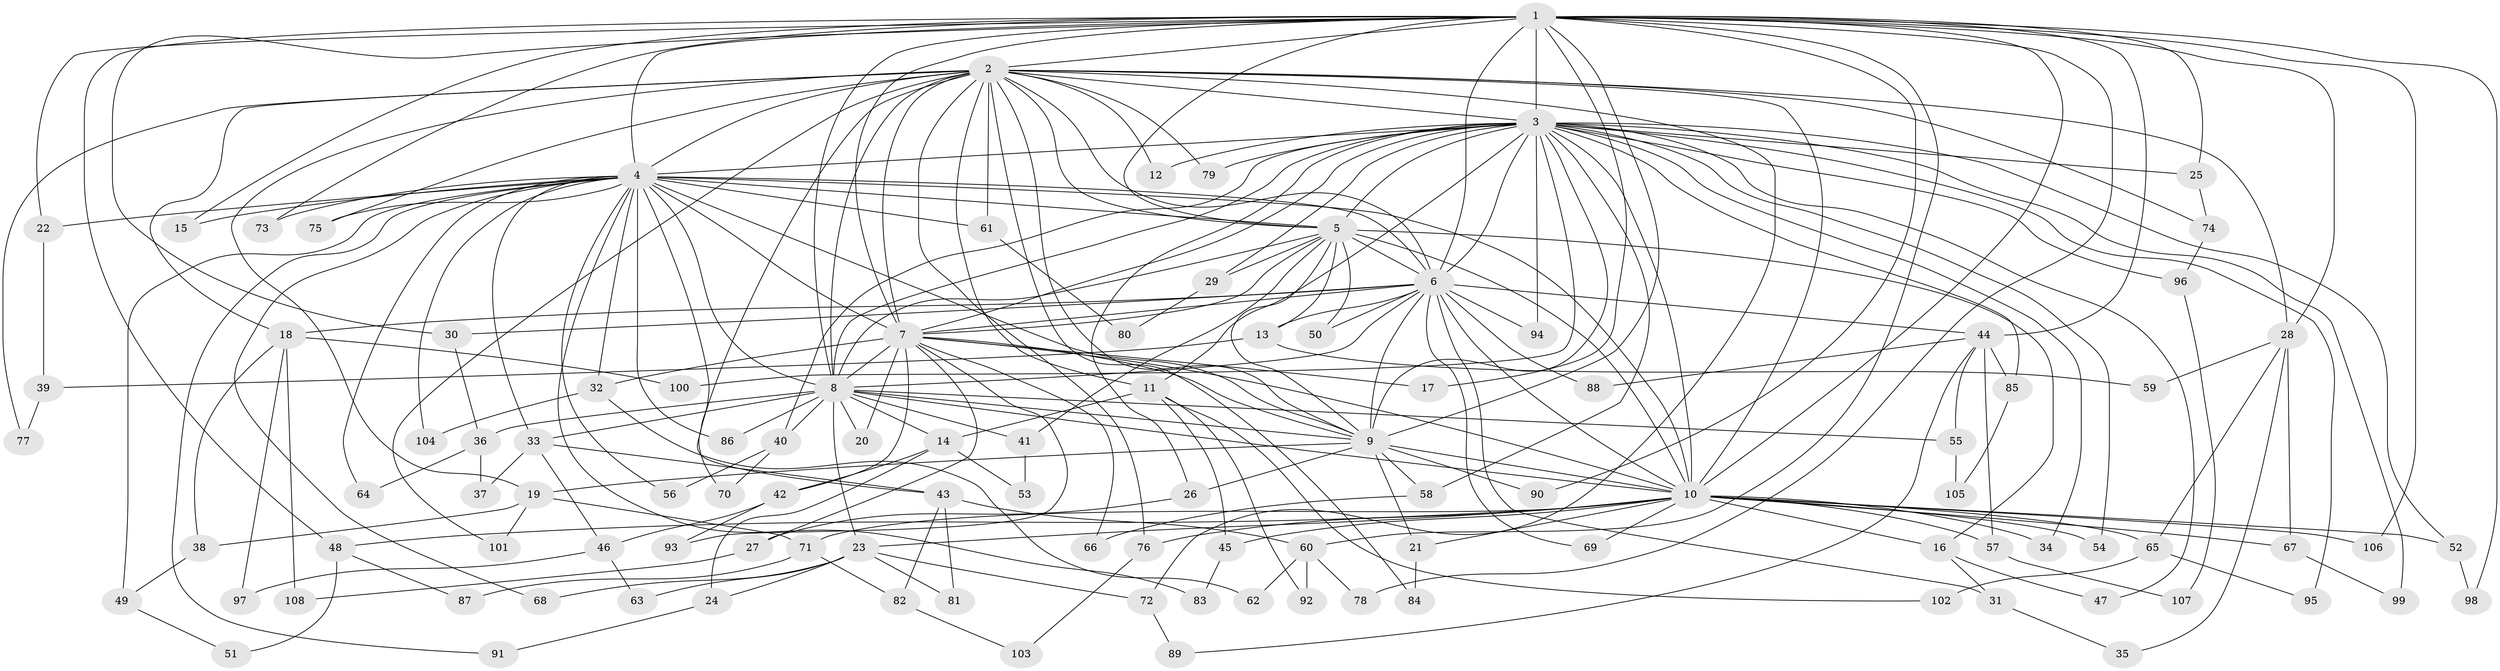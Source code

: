 // Generated by graph-tools (version 1.1) at 2025/01/03/09/25 03:01:29]
// undirected, 108 vertices, 241 edges
graph export_dot {
graph [start="1"]
  node [color=gray90,style=filled];
  1;
  2;
  3;
  4;
  5;
  6;
  7;
  8;
  9;
  10;
  11;
  12;
  13;
  14;
  15;
  16;
  17;
  18;
  19;
  20;
  21;
  22;
  23;
  24;
  25;
  26;
  27;
  28;
  29;
  30;
  31;
  32;
  33;
  34;
  35;
  36;
  37;
  38;
  39;
  40;
  41;
  42;
  43;
  44;
  45;
  46;
  47;
  48;
  49;
  50;
  51;
  52;
  53;
  54;
  55;
  56;
  57;
  58;
  59;
  60;
  61;
  62;
  63;
  64;
  65;
  66;
  67;
  68;
  69;
  70;
  71;
  72;
  73;
  74;
  75;
  76;
  77;
  78;
  79;
  80;
  81;
  82;
  83;
  84;
  85;
  86;
  87;
  88;
  89;
  90;
  91;
  92;
  93;
  94;
  95;
  96;
  97;
  98;
  99;
  100;
  101;
  102;
  103;
  104;
  105;
  106;
  107;
  108;
  1 -- 2;
  1 -- 3;
  1 -- 4;
  1 -- 5;
  1 -- 6;
  1 -- 7;
  1 -- 8;
  1 -- 9;
  1 -- 10;
  1 -- 15;
  1 -- 17;
  1 -- 22;
  1 -- 25;
  1 -- 28;
  1 -- 30;
  1 -- 44;
  1 -- 48;
  1 -- 60;
  1 -- 73;
  1 -- 78;
  1 -- 90;
  1 -- 98;
  1 -- 106;
  2 -- 3;
  2 -- 4;
  2 -- 5;
  2 -- 6;
  2 -- 7;
  2 -- 8;
  2 -- 9;
  2 -- 10;
  2 -- 11;
  2 -- 12;
  2 -- 18;
  2 -- 19;
  2 -- 28;
  2 -- 61;
  2 -- 70;
  2 -- 72;
  2 -- 74;
  2 -- 75;
  2 -- 76;
  2 -- 77;
  2 -- 79;
  2 -- 84;
  2 -- 101;
  3 -- 4;
  3 -- 5;
  3 -- 6;
  3 -- 7;
  3 -- 8;
  3 -- 9;
  3 -- 10;
  3 -- 11;
  3 -- 12;
  3 -- 25;
  3 -- 26;
  3 -- 29;
  3 -- 34;
  3 -- 40;
  3 -- 47;
  3 -- 52;
  3 -- 54;
  3 -- 58;
  3 -- 79;
  3 -- 85;
  3 -- 94;
  3 -- 95;
  3 -- 96;
  3 -- 99;
  3 -- 100;
  4 -- 5;
  4 -- 6;
  4 -- 7;
  4 -- 8;
  4 -- 9;
  4 -- 10;
  4 -- 15;
  4 -- 22;
  4 -- 32;
  4 -- 33;
  4 -- 43;
  4 -- 49;
  4 -- 56;
  4 -- 61;
  4 -- 64;
  4 -- 68;
  4 -- 73;
  4 -- 75;
  4 -- 83;
  4 -- 86;
  4 -- 91;
  4 -- 104;
  5 -- 6;
  5 -- 7;
  5 -- 8;
  5 -- 9;
  5 -- 10;
  5 -- 13;
  5 -- 16;
  5 -- 29;
  5 -- 41;
  5 -- 50;
  6 -- 7;
  6 -- 8;
  6 -- 9;
  6 -- 10;
  6 -- 13;
  6 -- 18;
  6 -- 30;
  6 -- 31;
  6 -- 44;
  6 -- 50;
  6 -- 69;
  6 -- 88;
  6 -- 94;
  7 -- 8;
  7 -- 9;
  7 -- 10;
  7 -- 17;
  7 -- 20;
  7 -- 27;
  7 -- 32;
  7 -- 42;
  7 -- 66;
  7 -- 93;
  8 -- 9;
  8 -- 10;
  8 -- 14;
  8 -- 20;
  8 -- 23;
  8 -- 33;
  8 -- 36;
  8 -- 40;
  8 -- 41;
  8 -- 55;
  8 -- 86;
  9 -- 10;
  9 -- 19;
  9 -- 21;
  9 -- 26;
  9 -- 58;
  9 -- 90;
  10 -- 16;
  10 -- 21;
  10 -- 23;
  10 -- 34;
  10 -- 45;
  10 -- 48;
  10 -- 52;
  10 -- 54;
  10 -- 57;
  10 -- 65;
  10 -- 67;
  10 -- 69;
  10 -- 71;
  10 -- 76;
  10 -- 106;
  11 -- 14;
  11 -- 45;
  11 -- 92;
  11 -- 102;
  13 -- 39;
  13 -- 59;
  14 -- 24;
  14 -- 42;
  14 -- 53;
  16 -- 31;
  16 -- 47;
  18 -- 38;
  18 -- 97;
  18 -- 100;
  18 -- 108;
  19 -- 38;
  19 -- 71;
  19 -- 101;
  21 -- 84;
  22 -- 39;
  23 -- 24;
  23 -- 63;
  23 -- 68;
  23 -- 72;
  23 -- 81;
  24 -- 91;
  25 -- 74;
  26 -- 27;
  27 -- 108;
  28 -- 35;
  28 -- 59;
  28 -- 65;
  28 -- 67;
  29 -- 80;
  30 -- 36;
  31 -- 35;
  32 -- 62;
  32 -- 104;
  33 -- 37;
  33 -- 43;
  33 -- 46;
  36 -- 37;
  36 -- 64;
  38 -- 49;
  39 -- 77;
  40 -- 56;
  40 -- 70;
  41 -- 53;
  42 -- 46;
  42 -- 93;
  43 -- 60;
  43 -- 81;
  43 -- 82;
  44 -- 55;
  44 -- 57;
  44 -- 85;
  44 -- 88;
  44 -- 89;
  45 -- 83;
  46 -- 63;
  46 -- 97;
  48 -- 51;
  48 -- 87;
  49 -- 51;
  52 -- 98;
  55 -- 105;
  57 -- 107;
  58 -- 66;
  60 -- 62;
  60 -- 78;
  60 -- 92;
  61 -- 80;
  65 -- 95;
  65 -- 102;
  67 -- 99;
  71 -- 82;
  71 -- 87;
  72 -- 89;
  74 -- 96;
  76 -- 103;
  82 -- 103;
  85 -- 105;
  96 -- 107;
}
